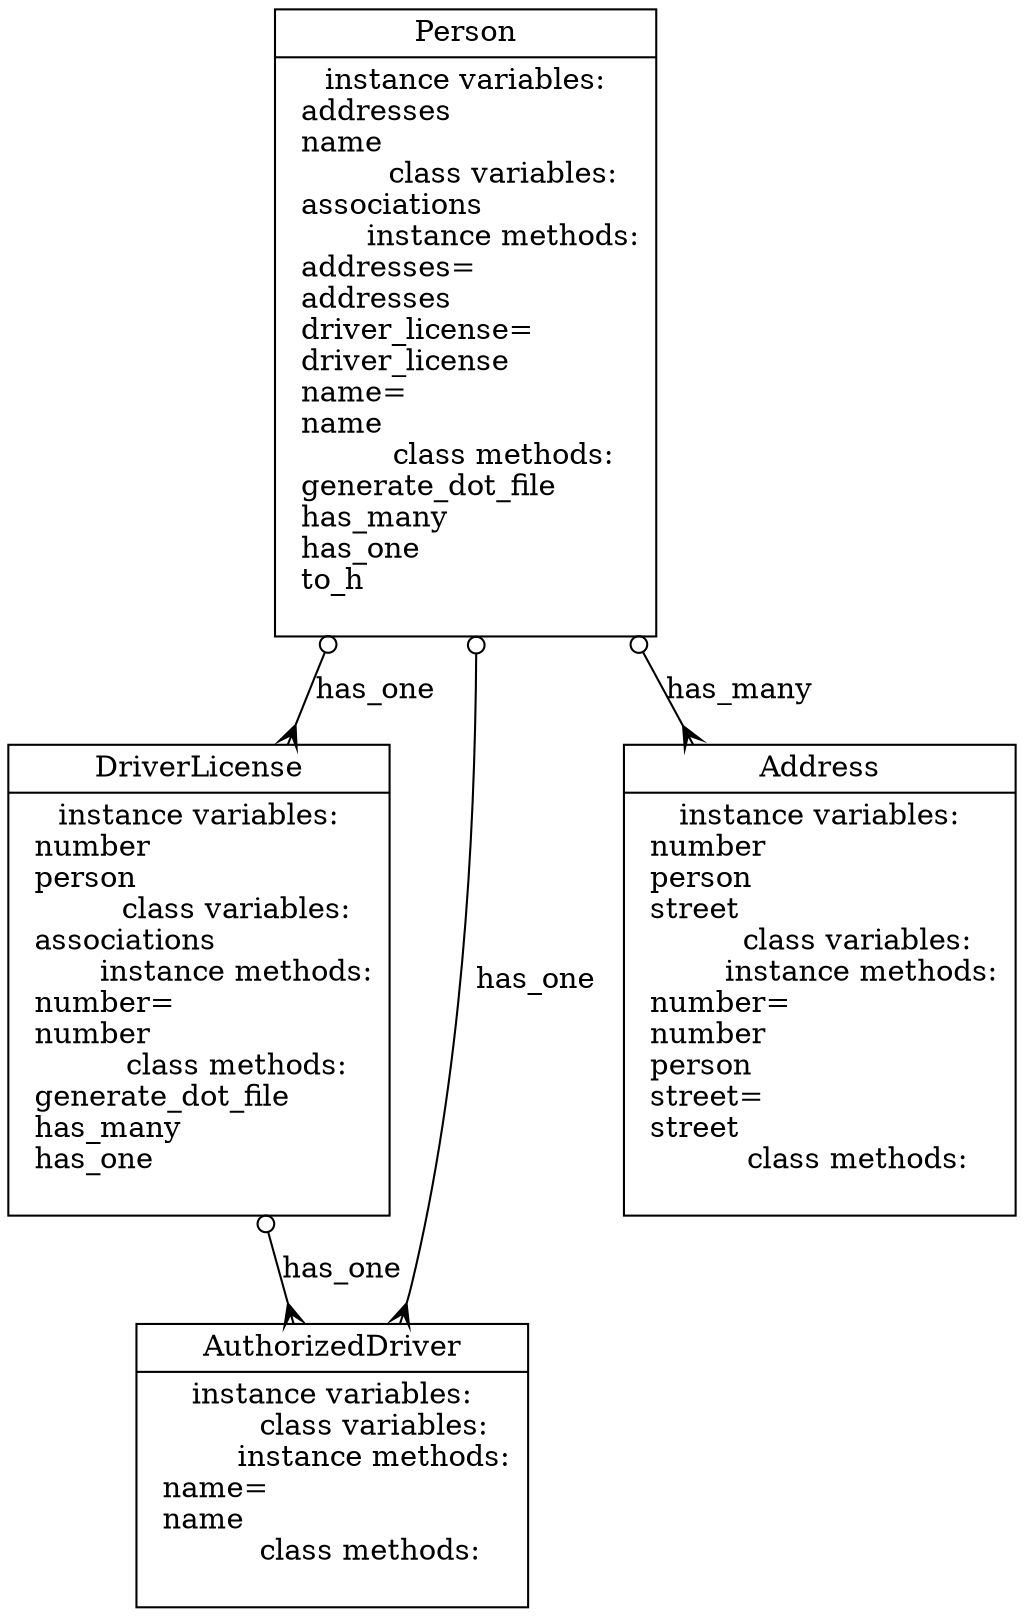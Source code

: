 digraph models_diagram { graph[overlap=false, splines=true] 
      "Person" [shape=record, label="{Person|\
        instance variables:\n\ addresses\l\ name\l\
        class variables:\n\ associations\l\
        instance methods:\n\ addresses=\l\ addresses\l\ driver_license=\l\ driver_license\l\ name=\l\ name\l\
        class methods:\n\ generate_dot_file\l\ has_many\l\ has_one\l\ to_h\l\

      }"]
     "Person" -> "DriverLicense" [arrowtail=odot, arrowhead=crow, dir=both, label="has_one"] "Person" -> "AuthorizedDriver" [arrowtail=odot, arrowhead=crow, dir=both, label="has_one"] "Person" -> "Address" [arrowtail=odot, arrowhead=crow, dir=both, label="has_many"]
      "DriverLicense" [shape=record, label="{DriverLicense|\
        instance variables:\n\ number\l\ person\l\
        class variables:\n\ associations\l\
        instance methods:\n\ number=\l\ number\l\
        class methods:\n\ generate_dot_file\l\ has_many\l\ has_one\l\

      }"]
     "DriverLicense" -> "AuthorizedDriver" [arrowtail=odot, arrowhead=crow, dir=both, label="has_one"]
      "AuthorizedDriver" [shape=record, label="{AuthorizedDriver|\
        instance variables:\n\ 
        class variables:\n\ 
        instance methods:\n\ name=\l\ name\l\
        class methods:\n\ 

      }"]
    
      "AuthorizedDriver" [shape=record, label="{AuthorizedDriver|\
        instance variables:\n\ 
        class variables:\n\ 
        instance methods:\n\ name=\l\ name\l\
        class methods:\n\ 

      }"]
    
      "Address" [shape=record, label="{Address|\
        instance variables:\n\ number\l\ person\l\ street\l\
        class variables:\n\ 
        instance methods:\n\ number=\l\ number\l\ person\l\ street=\l\ street\l\
        class methods:\n\ 

      }"]
     }